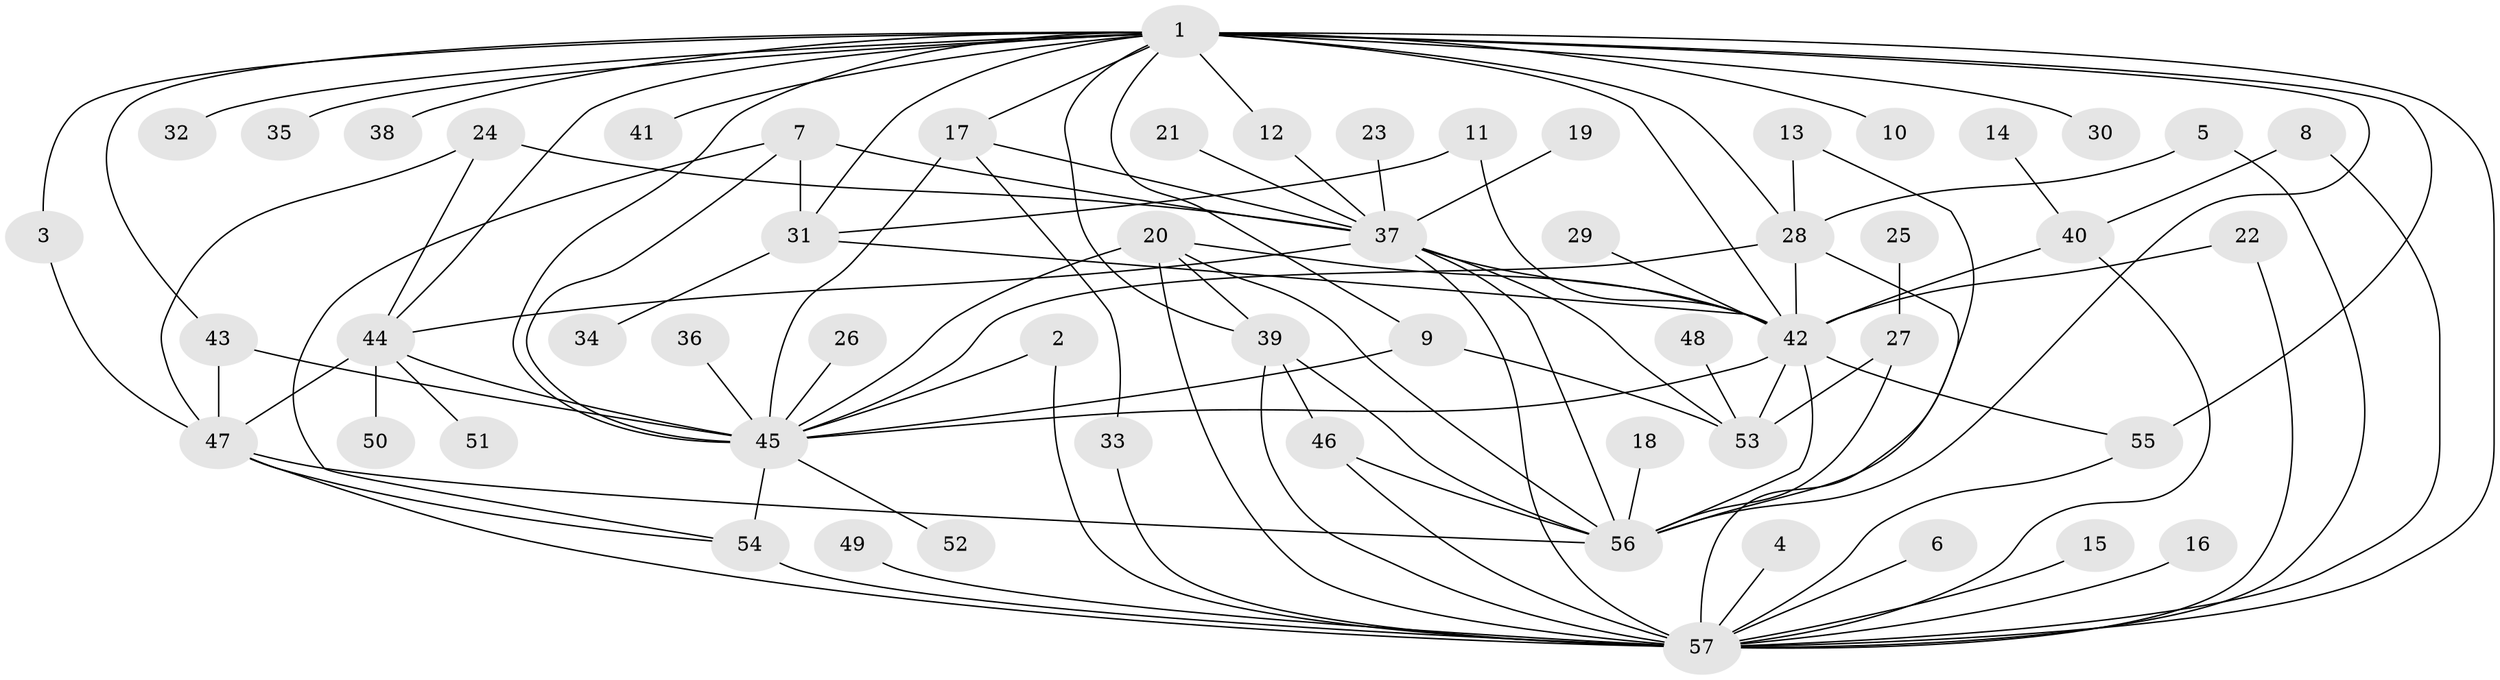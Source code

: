 // original degree distribution, {8: 0.017699115044247787, 18: 0.008849557522123894, 5: 0.035398230088495575, 2: 0.25663716814159293, 14: 0.008849557522123894, 4: 0.08849557522123894, 11: 0.008849557522123894, 3: 0.1592920353982301, 10: 0.008849557522123894, 17: 0.017699115044247787, 12: 0.008849557522123894, 7: 0.008849557522123894, 1: 0.35398230088495575, 6: 0.017699115044247787}
// Generated by graph-tools (version 1.1) at 2025/26/03/09/25 03:26:00]
// undirected, 57 vertices, 103 edges
graph export_dot {
graph [start="1"]
  node [color=gray90,style=filled];
  1;
  2;
  3;
  4;
  5;
  6;
  7;
  8;
  9;
  10;
  11;
  12;
  13;
  14;
  15;
  16;
  17;
  18;
  19;
  20;
  21;
  22;
  23;
  24;
  25;
  26;
  27;
  28;
  29;
  30;
  31;
  32;
  33;
  34;
  35;
  36;
  37;
  38;
  39;
  40;
  41;
  42;
  43;
  44;
  45;
  46;
  47;
  48;
  49;
  50;
  51;
  52;
  53;
  54;
  55;
  56;
  57;
  1 -- 3 [weight=1.0];
  1 -- 9 [weight=1.0];
  1 -- 10 [weight=1.0];
  1 -- 12 [weight=1.0];
  1 -- 17 [weight=1.0];
  1 -- 28 [weight=1.0];
  1 -- 30 [weight=1.0];
  1 -- 31 [weight=1.0];
  1 -- 32 [weight=1.0];
  1 -- 35 [weight=1.0];
  1 -- 38 [weight=1.0];
  1 -- 39 [weight=1.0];
  1 -- 41 [weight=1.0];
  1 -- 42 [weight=2.0];
  1 -- 43 [weight=1.0];
  1 -- 44 [weight=1.0];
  1 -- 45 [weight=1.0];
  1 -- 55 [weight=1.0];
  1 -- 56 [weight=2.0];
  1 -- 57 [weight=3.0];
  2 -- 45 [weight=1.0];
  2 -- 57 [weight=1.0];
  3 -- 47 [weight=1.0];
  4 -- 57 [weight=1.0];
  5 -- 28 [weight=1.0];
  5 -- 57 [weight=1.0];
  6 -- 57 [weight=1.0];
  7 -- 31 [weight=1.0];
  7 -- 37 [weight=1.0];
  7 -- 45 [weight=1.0];
  7 -- 54 [weight=1.0];
  8 -- 40 [weight=1.0];
  8 -- 57 [weight=1.0];
  9 -- 45 [weight=1.0];
  9 -- 53 [weight=1.0];
  11 -- 31 [weight=1.0];
  11 -- 42 [weight=1.0];
  12 -- 37 [weight=1.0];
  13 -- 28 [weight=1.0];
  13 -- 56 [weight=1.0];
  14 -- 40 [weight=1.0];
  15 -- 57 [weight=1.0];
  16 -- 57 [weight=1.0];
  17 -- 33 [weight=1.0];
  17 -- 37 [weight=1.0];
  17 -- 45 [weight=1.0];
  18 -- 56 [weight=1.0];
  19 -- 37 [weight=1.0];
  20 -- 39 [weight=1.0];
  20 -- 42 [weight=1.0];
  20 -- 45 [weight=1.0];
  20 -- 56 [weight=1.0];
  20 -- 57 [weight=1.0];
  21 -- 37 [weight=1.0];
  22 -- 42 [weight=1.0];
  22 -- 57 [weight=1.0];
  23 -- 37 [weight=1.0];
  24 -- 37 [weight=1.0];
  24 -- 44 [weight=1.0];
  24 -- 47 [weight=1.0];
  25 -- 27 [weight=1.0];
  26 -- 45 [weight=1.0];
  27 -- 53 [weight=1.0];
  27 -- 56 [weight=1.0];
  28 -- 42 [weight=1.0];
  28 -- 45 [weight=1.0];
  28 -- 57 [weight=1.0];
  29 -- 42 [weight=1.0];
  31 -- 34 [weight=1.0];
  31 -- 42 [weight=2.0];
  33 -- 57 [weight=1.0];
  36 -- 45 [weight=1.0];
  37 -- 42 [weight=2.0];
  37 -- 44 [weight=1.0];
  37 -- 53 [weight=2.0];
  37 -- 56 [weight=1.0];
  37 -- 57 [weight=1.0];
  39 -- 46 [weight=1.0];
  39 -- 56 [weight=1.0];
  39 -- 57 [weight=1.0];
  40 -- 42 [weight=1.0];
  40 -- 57 [weight=1.0];
  42 -- 45 [weight=1.0];
  42 -- 53 [weight=1.0];
  42 -- 55 [weight=1.0];
  42 -- 56 [weight=1.0];
  43 -- 45 [weight=1.0];
  43 -- 47 [weight=1.0];
  44 -- 45 [weight=1.0];
  44 -- 47 [weight=1.0];
  44 -- 50 [weight=1.0];
  44 -- 51 [weight=1.0];
  45 -- 52 [weight=1.0];
  45 -- 54 [weight=2.0];
  46 -- 56 [weight=1.0];
  46 -- 57 [weight=3.0];
  47 -- 54 [weight=1.0];
  47 -- 56 [weight=1.0];
  47 -- 57 [weight=2.0];
  48 -- 53 [weight=1.0];
  49 -- 57 [weight=1.0];
  54 -- 57 [weight=1.0];
  55 -- 57 [weight=1.0];
}
